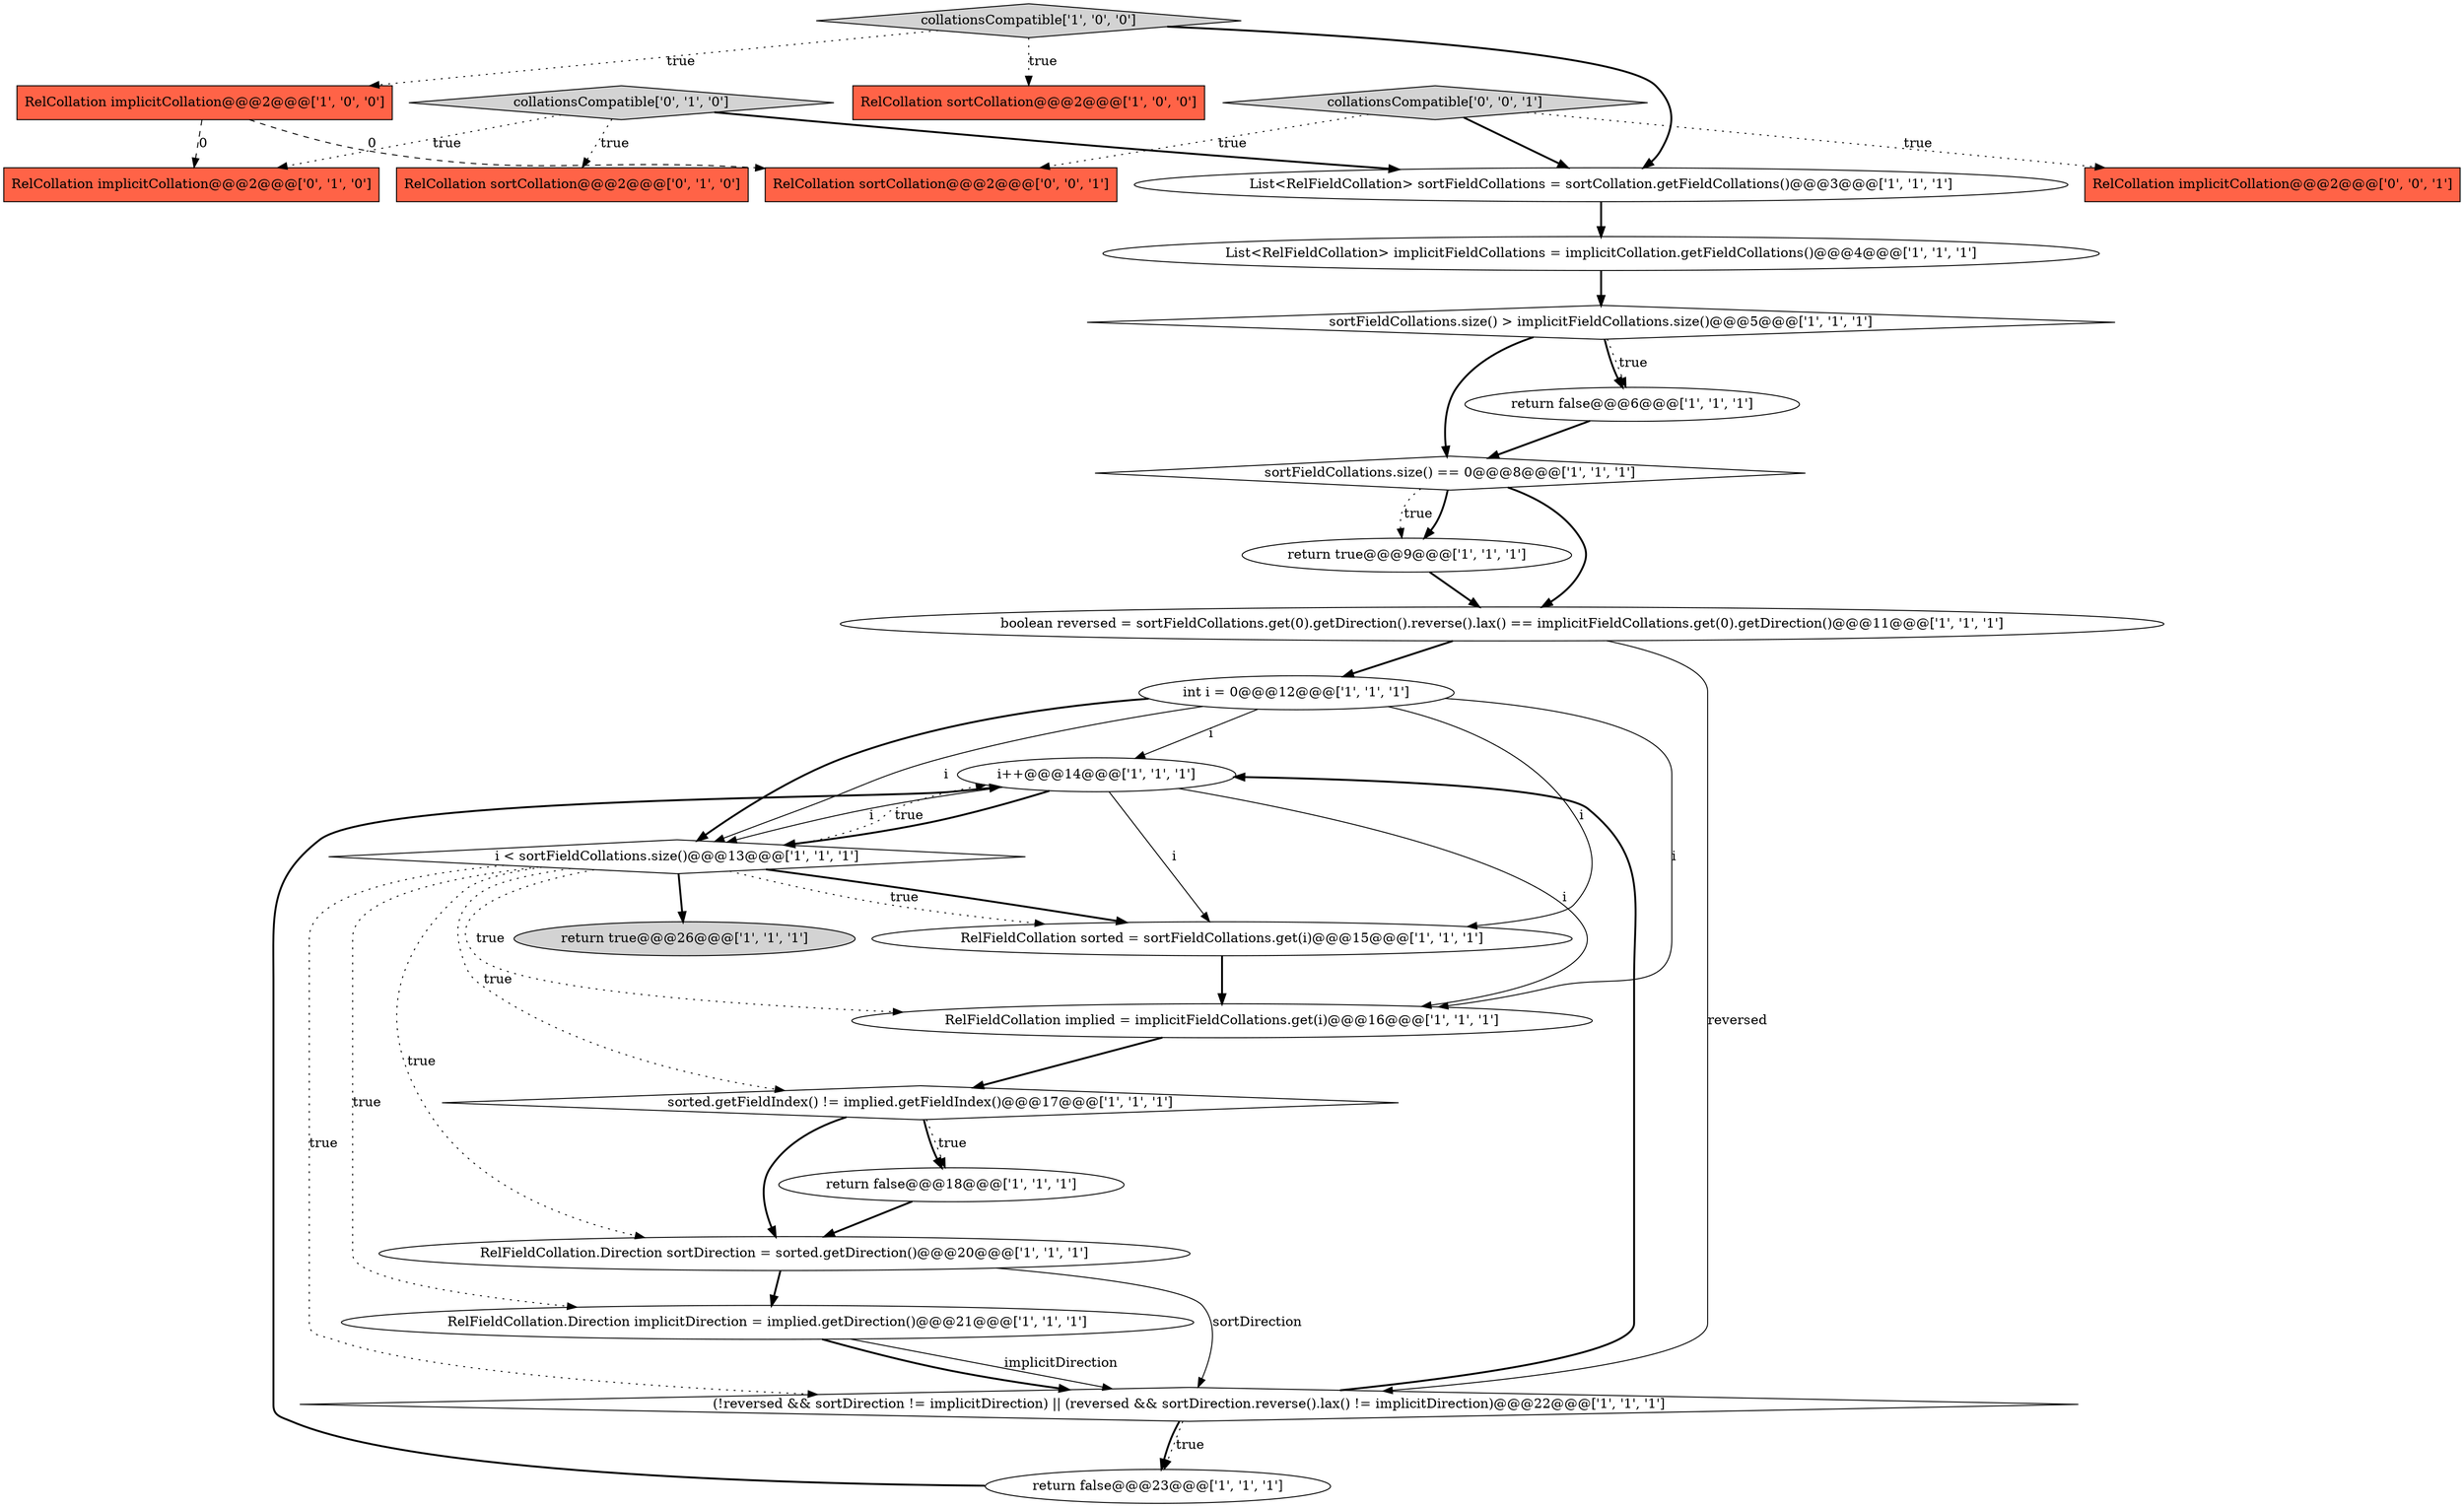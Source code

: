 digraph {
20 [style = filled, label = "i++@@@14@@@['1', '1', '1']", fillcolor = white, shape = ellipse image = "AAA0AAABBB1BBB"];
19 [style = filled, label = "RelCollation implicitCollation@@@2@@@['1', '0', '0']", fillcolor = tomato, shape = box image = "AAA1AAABBB1BBB"];
6 [style = filled, label = "sortFieldCollations.size() == 0@@@8@@@['1', '1', '1']", fillcolor = white, shape = diamond image = "AAA0AAABBB1BBB"];
1 [style = filled, label = "return false@@@18@@@['1', '1', '1']", fillcolor = white, shape = ellipse image = "AAA0AAABBB1BBB"];
10 [style = filled, label = "sortFieldCollations.size() > implicitFieldCollations.size()@@@5@@@['1', '1', '1']", fillcolor = white, shape = diamond image = "AAA0AAABBB1BBB"];
12 [style = filled, label = "RelFieldCollation sorted = sortFieldCollations.get(i)@@@15@@@['1', '1', '1']", fillcolor = white, shape = ellipse image = "AAA0AAABBB1BBB"];
0 [style = filled, label = "List<RelFieldCollation> sortFieldCollations = sortCollation.getFieldCollations()@@@3@@@['1', '1', '1']", fillcolor = white, shape = ellipse image = "AAA0AAABBB1BBB"];
9 [style = filled, label = "i < sortFieldCollations.size()@@@13@@@['1', '1', '1']", fillcolor = white, shape = diamond image = "AAA0AAABBB1BBB"];
13 [style = filled, label = "RelFieldCollation.Direction implicitDirection = implied.getDirection()@@@21@@@['1', '1', '1']", fillcolor = white, shape = ellipse image = "AAA0AAABBB1BBB"];
17 [style = filled, label = "return true@@@9@@@['1', '1', '1']", fillcolor = white, shape = ellipse image = "AAA0AAABBB1BBB"];
8 [style = filled, label = "return false@@@23@@@['1', '1', '1']", fillcolor = white, shape = ellipse image = "AAA0AAABBB1BBB"];
14 [style = filled, label = "collationsCompatible['1', '0', '0']", fillcolor = lightgray, shape = diamond image = "AAA0AAABBB1BBB"];
7 [style = filled, label = "RelFieldCollation implied = implicitFieldCollations.get(i)@@@16@@@['1', '1', '1']", fillcolor = white, shape = ellipse image = "AAA0AAABBB1BBB"];
11 [style = filled, label = "sorted.getFieldIndex() != implied.getFieldIndex()@@@17@@@['1', '1', '1']", fillcolor = white, shape = diamond image = "AAA0AAABBB1BBB"];
15 [style = filled, label = "int i = 0@@@12@@@['1', '1', '1']", fillcolor = white, shape = ellipse image = "AAA0AAABBB1BBB"];
21 [style = filled, label = "RelFieldCollation.Direction sortDirection = sorted.getDirection()@@@20@@@['1', '1', '1']", fillcolor = white, shape = ellipse image = "AAA0AAABBB1BBB"];
18 [style = filled, label = "boolean reversed = sortFieldCollations.get(0).getDirection().reverse().lax() == implicitFieldCollations.get(0).getDirection()@@@11@@@['1', '1', '1']", fillcolor = white, shape = ellipse image = "AAA0AAABBB1BBB"];
4 [style = filled, label = "return true@@@26@@@['1', '1', '1']", fillcolor = lightgray, shape = ellipse image = "AAA0AAABBB1BBB"];
3 [style = filled, label = "return false@@@6@@@['1', '1', '1']", fillcolor = white, shape = ellipse image = "AAA0AAABBB1BBB"];
5 [style = filled, label = "RelCollation sortCollation@@@2@@@['1', '0', '0']", fillcolor = tomato, shape = box image = "AAA0AAABBB1BBB"];
2 [style = filled, label = "(!reversed && sortDirection != implicitDirection) || (reversed && sortDirection.reverse().lax() != implicitDirection)@@@22@@@['1', '1', '1']", fillcolor = white, shape = diamond image = "AAA0AAABBB1BBB"];
22 [style = filled, label = "collationsCompatible['0', '1', '0']", fillcolor = lightgray, shape = diamond image = "AAA0AAABBB2BBB"];
23 [style = filled, label = "RelCollation sortCollation@@@2@@@['0', '1', '0']", fillcolor = tomato, shape = box image = "AAA0AAABBB2BBB"];
26 [style = filled, label = "RelCollation sortCollation@@@2@@@['0', '0', '1']", fillcolor = tomato, shape = box image = "AAA0AAABBB3BBB"];
25 [style = filled, label = "RelCollation implicitCollation@@@2@@@['0', '0', '1']", fillcolor = tomato, shape = box image = "AAA0AAABBB3BBB"];
27 [style = filled, label = "collationsCompatible['0', '0', '1']", fillcolor = lightgray, shape = diamond image = "AAA0AAABBB3BBB"];
24 [style = filled, label = "RelCollation implicitCollation@@@2@@@['0', '1', '0']", fillcolor = tomato, shape = box image = "AAA1AAABBB2BBB"];
16 [style = filled, label = "List<RelFieldCollation> implicitFieldCollations = implicitCollation.getFieldCollations()@@@4@@@['1', '1', '1']", fillcolor = white, shape = ellipse image = "AAA0AAABBB1BBB"];
6->17 [style = bold, label=""];
0->16 [style = bold, label=""];
9->12 [style = dotted, label="true"];
2->20 [style = bold, label=""];
7->11 [style = bold, label=""];
14->19 [style = dotted, label="true"];
20->7 [style = solid, label="i"];
22->23 [style = dotted, label="true"];
27->25 [style = dotted, label="true"];
27->0 [style = bold, label=""];
20->9 [style = bold, label=""];
16->10 [style = bold, label=""];
11->1 [style = bold, label=""];
6->18 [style = bold, label=""];
11->1 [style = dotted, label="true"];
27->26 [style = dotted, label="true"];
9->4 [style = bold, label=""];
11->21 [style = bold, label=""];
9->11 [style = dotted, label="true"];
18->15 [style = bold, label=""];
10->3 [style = dotted, label="true"];
3->6 [style = bold, label=""];
10->3 [style = bold, label=""];
18->2 [style = solid, label="reversed"];
13->2 [style = solid, label="implicitDirection"];
22->24 [style = dotted, label="true"];
9->21 [style = dotted, label="true"];
15->12 [style = solid, label="i"];
10->6 [style = bold, label=""];
6->17 [style = dotted, label="true"];
12->7 [style = bold, label=""];
15->9 [style = solid, label="i"];
20->9 [style = solid, label="i"];
14->5 [style = dotted, label="true"];
8->20 [style = bold, label=""];
22->0 [style = bold, label=""];
19->26 [style = dashed, label="0"];
14->0 [style = bold, label=""];
15->9 [style = bold, label=""];
1->21 [style = bold, label=""];
9->2 [style = dotted, label="true"];
21->2 [style = solid, label="sortDirection"];
9->13 [style = dotted, label="true"];
9->20 [style = dotted, label="true"];
20->12 [style = solid, label="i"];
19->24 [style = dashed, label="0"];
9->12 [style = bold, label=""];
9->7 [style = dotted, label="true"];
15->20 [style = solid, label="i"];
15->7 [style = solid, label="i"];
17->18 [style = bold, label=""];
2->8 [style = dotted, label="true"];
2->8 [style = bold, label=""];
21->13 [style = bold, label=""];
13->2 [style = bold, label=""];
}
